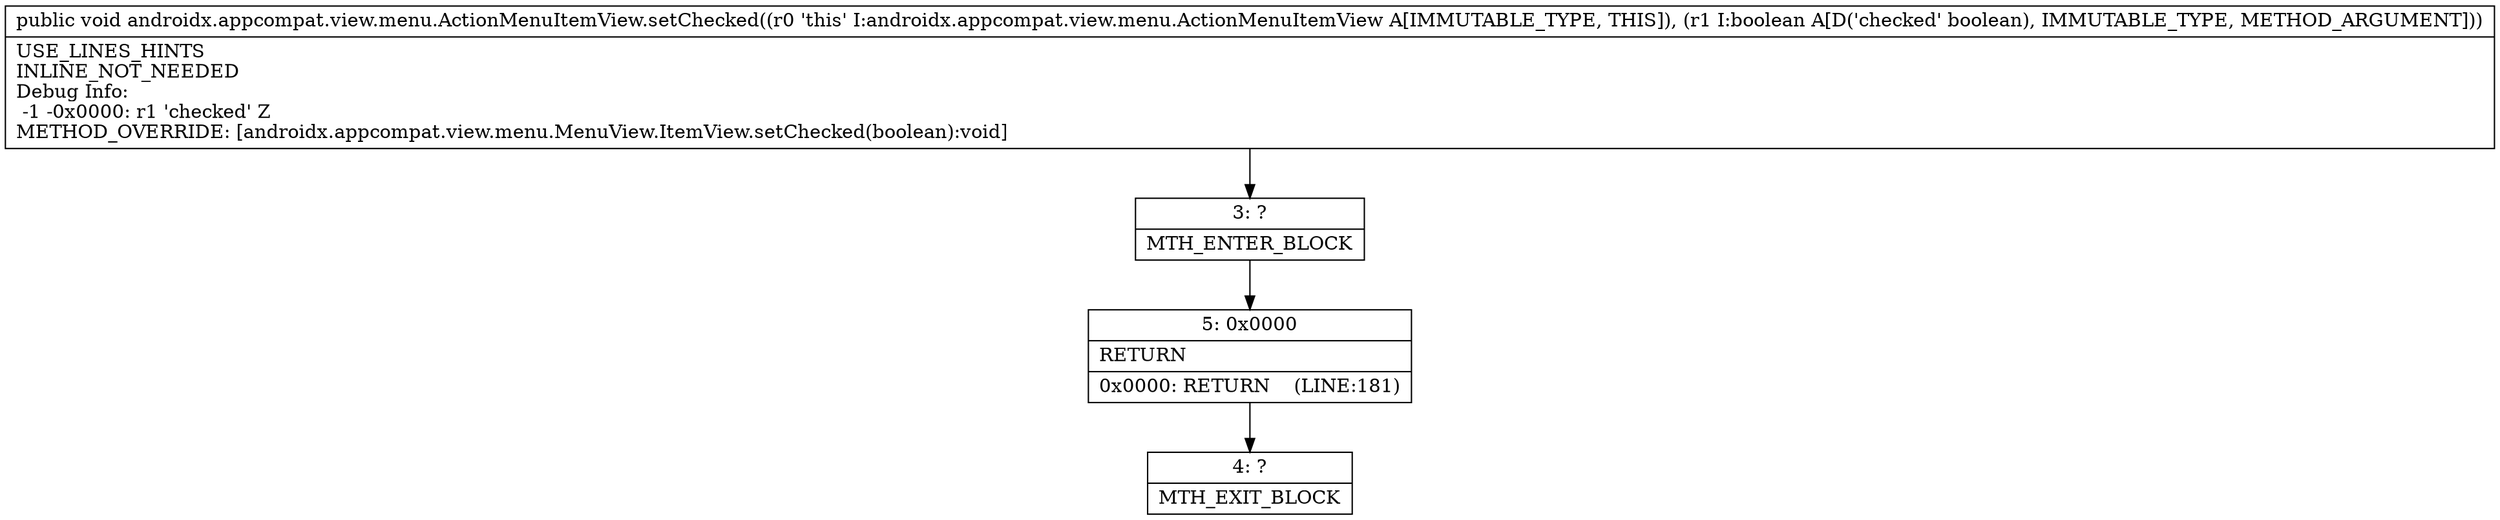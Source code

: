 digraph "CFG forandroidx.appcompat.view.menu.ActionMenuItemView.setChecked(Z)V" {
Node_3 [shape=record,label="{3\:\ ?|MTH_ENTER_BLOCK\l}"];
Node_5 [shape=record,label="{5\:\ 0x0000|RETURN\l|0x0000: RETURN    (LINE:181)\l}"];
Node_4 [shape=record,label="{4\:\ ?|MTH_EXIT_BLOCK\l}"];
MethodNode[shape=record,label="{public void androidx.appcompat.view.menu.ActionMenuItemView.setChecked((r0 'this' I:androidx.appcompat.view.menu.ActionMenuItemView A[IMMUTABLE_TYPE, THIS]), (r1 I:boolean A[D('checked' boolean), IMMUTABLE_TYPE, METHOD_ARGUMENT]))  | USE_LINES_HINTS\lINLINE_NOT_NEEDED\lDebug Info:\l  \-1 \-0x0000: r1 'checked' Z\lMETHOD_OVERRIDE: [androidx.appcompat.view.menu.MenuView.ItemView.setChecked(boolean):void]\l}"];
MethodNode -> Node_3;Node_3 -> Node_5;
Node_5 -> Node_4;
}

